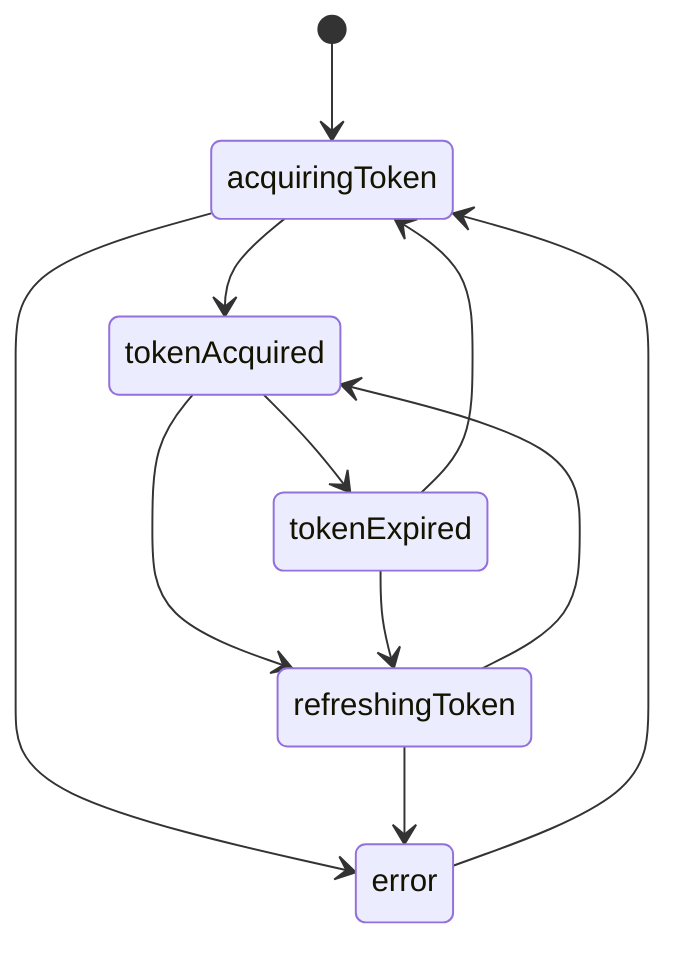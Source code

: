 stateDiagram
    [*] --> acquiringToken

    acquiringToken --> tokenAcquired
    acquiringToken --> error
    tokenAcquired --> refreshingToken
    refreshingToken --> tokenAcquired
    refreshingToken --> error
    tokenAcquired --> tokenExpired
    error --> acquiringToken
    tokenExpired --> acquiringToken
    tokenExpired --> refreshingToken